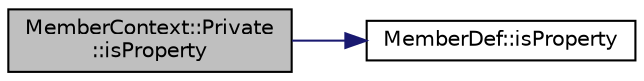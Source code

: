 digraph "MemberContext::Private::isProperty"
{
 // LATEX_PDF_SIZE
  edge [fontname="Helvetica",fontsize="10",labelfontname="Helvetica",labelfontsize="10"];
  node [fontname="Helvetica",fontsize="10",shape=record];
  rankdir="LR";
  Node1 [label="MemberContext::Private\l::isProperty",height=0.2,width=0.4,color="black", fillcolor="grey75", style="filled", fontcolor="black",tooltip=" "];
  Node1 -> Node2 [color="midnightblue",fontsize="10",style="solid",fontname="Helvetica"];
  Node2 [label="MemberDef::isProperty",height=0.2,width=0.4,color="black", fillcolor="white", style="filled",URL="$classMemberDef.html#afd4a6cd84468b885049120e767b017fc",tooltip=" "];
}
